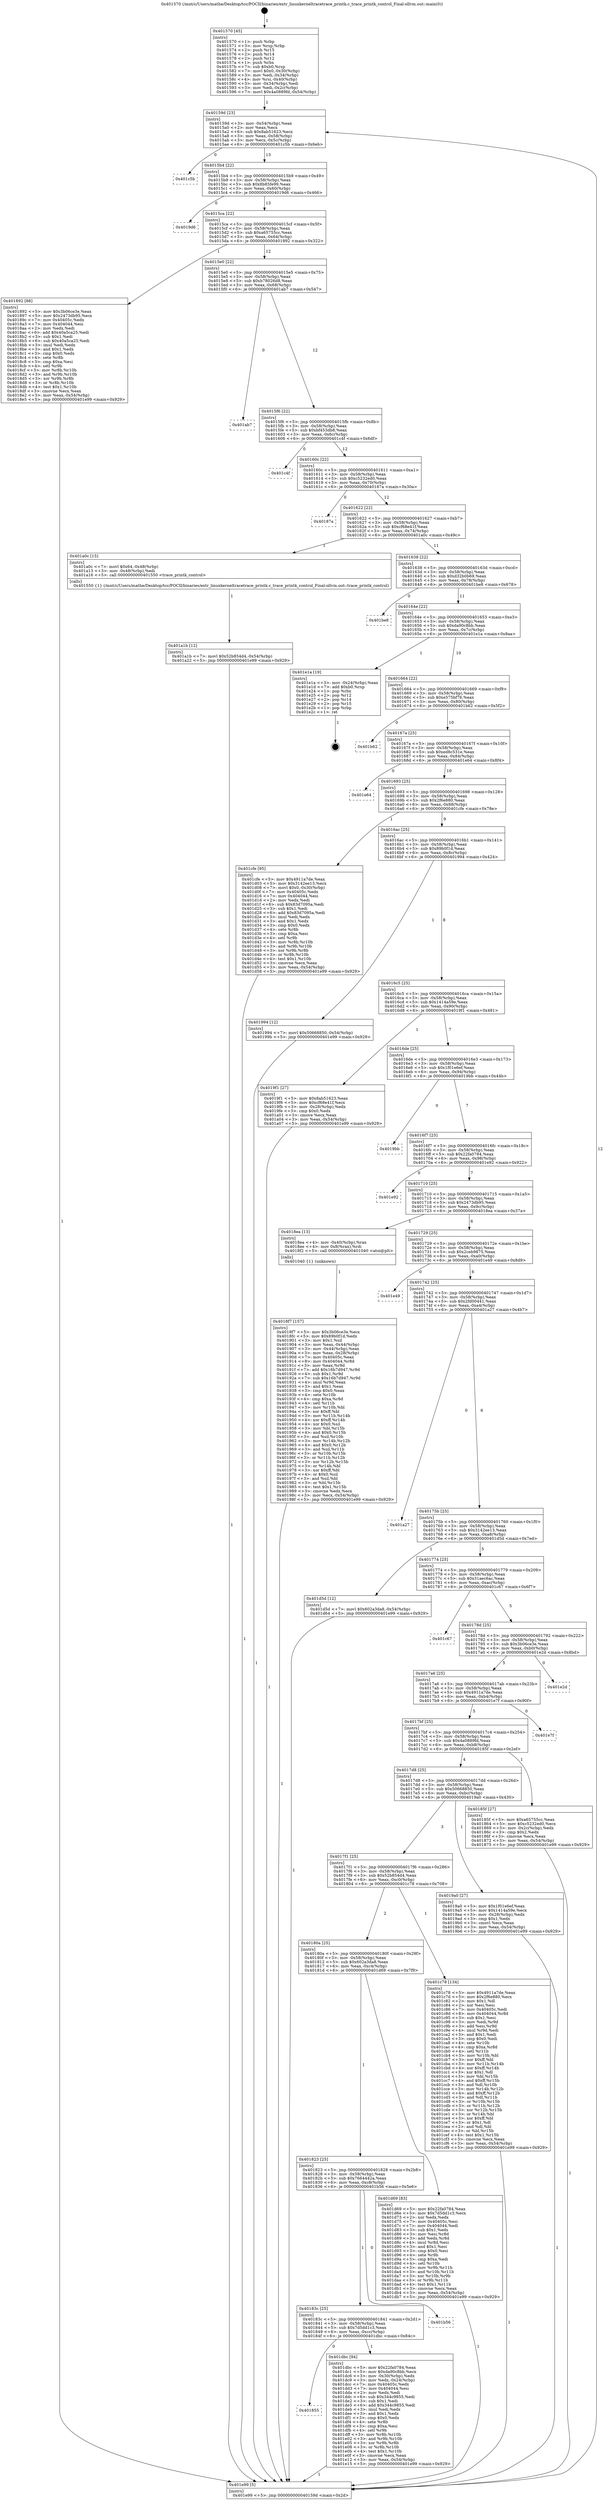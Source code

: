 digraph "0x401570" {
  label = "0x401570 (/mnt/c/Users/mathe/Desktop/tcc/POCII/binaries/extr_linuxkerneltracetrace_printk.c_trace_printk_control_Final-ollvm.out::main(0))"
  labelloc = "t"
  node[shape=record]

  Entry [label="",width=0.3,height=0.3,shape=circle,fillcolor=black,style=filled]
  "0x40159d" [label="{
     0x40159d [23]\l
     | [instrs]\l
     &nbsp;&nbsp;0x40159d \<+3\>: mov -0x54(%rbp),%eax\l
     &nbsp;&nbsp;0x4015a0 \<+2\>: mov %eax,%ecx\l
     &nbsp;&nbsp;0x4015a2 \<+6\>: sub $0x8ab51623,%ecx\l
     &nbsp;&nbsp;0x4015a8 \<+3\>: mov %eax,-0x58(%rbp)\l
     &nbsp;&nbsp;0x4015ab \<+3\>: mov %ecx,-0x5c(%rbp)\l
     &nbsp;&nbsp;0x4015ae \<+6\>: je 0000000000401c5b \<main+0x6eb\>\l
  }"]
  "0x401c5b" [label="{
     0x401c5b\l
  }", style=dashed]
  "0x4015b4" [label="{
     0x4015b4 [22]\l
     | [instrs]\l
     &nbsp;&nbsp;0x4015b4 \<+5\>: jmp 00000000004015b9 \<main+0x49\>\l
     &nbsp;&nbsp;0x4015b9 \<+3\>: mov -0x58(%rbp),%eax\l
     &nbsp;&nbsp;0x4015bc \<+5\>: sub $0x8b85fe99,%eax\l
     &nbsp;&nbsp;0x4015c1 \<+3\>: mov %eax,-0x60(%rbp)\l
     &nbsp;&nbsp;0x4015c4 \<+6\>: je 00000000004019d6 \<main+0x466\>\l
  }"]
  Exit [label="",width=0.3,height=0.3,shape=circle,fillcolor=black,style=filled,peripheries=2]
  "0x4019d6" [label="{
     0x4019d6\l
  }", style=dashed]
  "0x4015ca" [label="{
     0x4015ca [22]\l
     | [instrs]\l
     &nbsp;&nbsp;0x4015ca \<+5\>: jmp 00000000004015cf \<main+0x5f\>\l
     &nbsp;&nbsp;0x4015cf \<+3\>: mov -0x58(%rbp),%eax\l
     &nbsp;&nbsp;0x4015d2 \<+5\>: sub $0xa65755cc,%eax\l
     &nbsp;&nbsp;0x4015d7 \<+3\>: mov %eax,-0x64(%rbp)\l
     &nbsp;&nbsp;0x4015da \<+6\>: je 0000000000401892 \<main+0x322\>\l
  }"]
  "0x401855" [label="{
     0x401855\l
  }", style=dashed]
  "0x401892" [label="{
     0x401892 [88]\l
     | [instrs]\l
     &nbsp;&nbsp;0x401892 \<+5\>: mov $0x3b06ce3e,%eax\l
     &nbsp;&nbsp;0x401897 \<+5\>: mov $0x2473db95,%ecx\l
     &nbsp;&nbsp;0x40189c \<+7\>: mov 0x40405c,%edx\l
     &nbsp;&nbsp;0x4018a3 \<+7\>: mov 0x404044,%esi\l
     &nbsp;&nbsp;0x4018aa \<+2\>: mov %edx,%edi\l
     &nbsp;&nbsp;0x4018ac \<+6\>: add $0x40a5ca25,%edi\l
     &nbsp;&nbsp;0x4018b2 \<+3\>: sub $0x1,%edi\l
     &nbsp;&nbsp;0x4018b5 \<+6\>: sub $0x40a5ca25,%edi\l
     &nbsp;&nbsp;0x4018bb \<+3\>: imul %edi,%edx\l
     &nbsp;&nbsp;0x4018be \<+3\>: and $0x1,%edx\l
     &nbsp;&nbsp;0x4018c1 \<+3\>: cmp $0x0,%edx\l
     &nbsp;&nbsp;0x4018c4 \<+4\>: sete %r8b\l
     &nbsp;&nbsp;0x4018c8 \<+3\>: cmp $0xa,%esi\l
     &nbsp;&nbsp;0x4018cb \<+4\>: setl %r9b\l
     &nbsp;&nbsp;0x4018cf \<+3\>: mov %r8b,%r10b\l
     &nbsp;&nbsp;0x4018d2 \<+3\>: and %r9b,%r10b\l
     &nbsp;&nbsp;0x4018d5 \<+3\>: xor %r9b,%r8b\l
     &nbsp;&nbsp;0x4018d8 \<+3\>: or %r8b,%r10b\l
     &nbsp;&nbsp;0x4018db \<+4\>: test $0x1,%r10b\l
     &nbsp;&nbsp;0x4018df \<+3\>: cmovne %ecx,%eax\l
     &nbsp;&nbsp;0x4018e2 \<+3\>: mov %eax,-0x54(%rbp)\l
     &nbsp;&nbsp;0x4018e5 \<+5\>: jmp 0000000000401e99 \<main+0x929\>\l
  }"]
  "0x4015e0" [label="{
     0x4015e0 [22]\l
     | [instrs]\l
     &nbsp;&nbsp;0x4015e0 \<+5\>: jmp 00000000004015e5 \<main+0x75\>\l
     &nbsp;&nbsp;0x4015e5 \<+3\>: mov -0x58(%rbp),%eax\l
     &nbsp;&nbsp;0x4015e8 \<+5\>: sub $0xb78026d8,%eax\l
     &nbsp;&nbsp;0x4015ed \<+3\>: mov %eax,-0x68(%rbp)\l
     &nbsp;&nbsp;0x4015f0 \<+6\>: je 0000000000401ab7 \<main+0x547\>\l
  }"]
  "0x401dbc" [label="{
     0x401dbc [94]\l
     | [instrs]\l
     &nbsp;&nbsp;0x401dbc \<+5\>: mov $0x22fa0784,%eax\l
     &nbsp;&nbsp;0x401dc1 \<+5\>: mov $0xda90c8bb,%ecx\l
     &nbsp;&nbsp;0x401dc6 \<+3\>: mov -0x30(%rbp),%edx\l
     &nbsp;&nbsp;0x401dc9 \<+3\>: mov %edx,-0x24(%rbp)\l
     &nbsp;&nbsp;0x401dcc \<+7\>: mov 0x40405c,%edx\l
     &nbsp;&nbsp;0x401dd3 \<+7\>: mov 0x404044,%esi\l
     &nbsp;&nbsp;0x401dda \<+2\>: mov %edx,%edi\l
     &nbsp;&nbsp;0x401ddc \<+6\>: sub $0x344c9855,%edi\l
     &nbsp;&nbsp;0x401de2 \<+3\>: sub $0x1,%edi\l
     &nbsp;&nbsp;0x401de5 \<+6\>: add $0x344c9855,%edi\l
     &nbsp;&nbsp;0x401deb \<+3\>: imul %edi,%edx\l
     &nbsp;&nbsp;0x401dee \<+3\>: and $0x1,%edx\l
     &nbsp;&nbsp;0x401df1 \<+3\>: cmp $0x0,%edx\l
     &nbsp;&nbsp;0x401df4 \<+4\>: sete %r8b\l
     &nbsp;&nbsp;0x401df8 \<+3\>: cmp $0xa,%esi\l
     &nbsp;&nbsp;0x401dfb \<+4\>: setl %r9b\l
     &nbsp;&nbsp;0x401dff \<+3\>: mov %r8b,%r10b\l
     &nbsp;&nbsp;0x401e02 \<+3\>: and %r9b,%r10b\l
     &nbsp;&nbsp;0x401e05 \<+3\>: xor %r9b,%r8b\l
     &nbsp;&nbsp;0x401e08 \<+3\>: or %r8b,%r10b\l
     &nbsp;&nbsp;0x401e0b \<+4\>: test $0x1,%r10b\l
     &nbsp;&nbsp;0x401e0f \<+3\>: cmovne %ecx,%eax\l
     &nbsp;&nbsp;0x401e12 \<+3\>: mov %eax,-0x54(%rbp)\l
     &nbsp;&nbsp;0x401e15 \<+5\>: jmp 0000000000401e99 \<main+0x929\>\l
  }"]
  "0x401ab7" [label="{
     0x401ab7\l
  }", style=dashed]
  "0x4015f6" [label="{
     0x4015f6 [22]\l
     | [instrs]\l
     &nbsp;&nbsp;0x4015f6 \<+5\>: jmp 00000000004015fb \<main+0x8b\>\l
     &nbsp;&nbsp;0x4015fb \<+3\>: mov -0x58(%rbp),%eax\l
     &nbsp;&nbsp;0x4015fe \<+5\>: sub $0xbf453db8,%eax\l
     &nbsp;&nbsp;0x401603 \<+3\>: mov %eax,-0x6c(%rbp)\l
     &nbsp;&nbsp;0x401606 \<+6\>: je 0000000000401c4f \<main+0x6df\>\l
  }"]
  "0x40183c" [label="{
     0x40183c [25]\l
     | [instrs]\l
     &nbsp;&nbsp;0x40183c \<+5\>: jmp 0000000000401841 \<main+0x2d1\>\l
     &nbsp;&nbsp;0x401841 \<+3\>: mov -0x58(%rbp),%eax\l
     &nbsp;&nbsp;0x401844 \<+5\>: sub $0x7d5dd1c3,%eax\l
     &nbsp;&nbsp;0x401849 \<+6\>: mov %eax,-0xcc(%rbp)\l
     &nbsp;&nbsp;0x40184f \<+6\>: je 0000000000401dbc \<main+0x84c\>\l
  }"]
  "0x401c4f" [label="{
     0x401c4f\l
  }", style=dashed]
  "0x40160c" [label="{
     0x40160c [22]\l
     | [instrs]\l
     &nbsp;&nbsp;0x40160c \<+5\>: jmp 0000000000401611 \<main+0xa1\>\l
     &nbsp;&nbsp;0x401611 \<+3\>: mov -0x58(%rbp),%eax\l
     &nbsp;&nbsp;0x401614 \<+5\>: sub $0xc5232ed0,%eax\l
     &nbsp;&nbsp;0x401619 \<+3\>: mov %eax,-0x70(%rbp)\l
     &nbsp;&nbsp;0x40161c \<+6\>: je 000000000040187a \<main+0x30a\>\l
  }"]
  "0x401b56" [label="{
     0x401b56\l
  }", style=dashed]
  "0x40187a" [label="{
     0x40187a\l
  }", style=dashed]
  "0x401622" [label="{
     0x401622 [22]\l
     | [instrs]\l
     &nbsp;&nbsp;0x401622 \<+5\>: jmp 0000000000401627 \<main+0xb7\>\l
     &nbsp;&nbsp;0x401627 \<+3\>: mov -0x58(%rbp),%eax\l
     &nbsp;&nbsp;0x40162a \<+5\>: sub $0xcf68e41f,%eax\l
     &nbsp;&nbsp;0x40162f \<+3\>: mov %eax,-0x74(%rbp)\l
     &nbsp;&nbsp;0x401632 \<+6\>: je 0000000000401a0c \<main+0x49c\>\l
  }"]
  "0x401823" [label="{
     0x401823 [25]\l
     | [instrs]\l
     &nbsp;&nbsp;0x401823 \<+5\>: jmp 0000000000401828 \<main+0x2b8\>\l
     &nbsp;&nbsp;0x401828 \<+3\>: mov -0x58(%rbp),%eax\l
     &nbsp;&nbsp;0x40182b \<+5\>: sub $0x7664442a,%eax\l
     &nbsp;&nbsp;0x401830 \<+6\>: mov %eax,-0xc8(%rbp)\l
     &nbsp;&nbsp;0x401836 \<+6\>: je 0000000000401b56 \<main+0x5e6\>\l
  }"]
  "0x401a0c" [label="{
     0x401a0c [15]\l
     | [instrs]\l
     &nbsp;&nbsp;0x401a0c \<+7\>: movl $0x64,-0x48(%rbp)\l
     &nbsp;&nbsp;0x401a13 \<+3\>: mov -0x48(%rbp),%edi\l
     &nbsp;&nbsp;0x401a16 \<+5\>: call 0000000000401550 \<trace_printk_control\>\l
     | [calls]\l
     &nbsp;&nbsp;0x401550 \{1\} (/mnt/c/Users/mathe/Desktop/tcc/POCII/binaries/extr_linuxkerneltracetrace_printk.c_trace_printk_control_Final-ollvm.out::trace_printk_control)\l
  }"]
  "0x401638" [label="{
     0x401638 [22]\l
     | [instrs]\l
     &nbsp;&nbsp;0x401638 \<+5\>: jmp 000000000040163d \<main+0xcd\>\l
     &nbsp;&nbsp;0x40163d \<+3\>: mov -0x58(%rbp),%eax\l
     &nbsp;&nbsp;0x401640 \<+5\>: sub $0xd32b0b69,%eax\l
     &nbsp;&nbsp;0x401645 \<+3\>: mov %eax,-0x78(%rbp)\l
     &nbsp;&nbsp;0x401648 \<+6\>: je 0000000000401be8 \<main+0x678\>\l
  }"]
  "0x401d69" [label="{
     0x401d69 [83]\l
     | [instrs]\l
     &nbsp;&nbsp;0x401d69 \<+5\>: mov $0x22fa0784,%eax\l
     &nbsp;&nbsp;0x401d6e \<+5\>: mov $0x7d5dd1c3,%ecx\l
     &nbsp;&nbsp;0x401d73 \<+2\>: xor %edx,%edx\l
     &nbsp;&nbsp;0x401d75 \<+7\>: mov 0x40405c,%esi\l
     &nbsp;&nbsp;0x401d7c \<+7\>: mov 0x404044,%edi\l
     &nbsp;&nbsp;0x401d83 \<+3\>: sub $0x1,%edx\l
     &nbsp;&nbsp;0x401d86 \<+3\>: mov %esi,%r8d\l
     &nbsp;&nbsp;0x401d89 \<+3\>: add %edx,%r8d\l
     &nbsp;&nbsp;0x401d8c \<+4\>: imul %r8d,%esi\l
     &nbsp;&nbsp;0x401d90 \<+3\>: and $0x1,%esi\l
     &nbsp;&nbsp;0x401d93 \<+3\>: cmp $0x0,%esi\l
     &nbsp;&nbsp;0x401d96 \<+4\>: sete %r9b\l
     &nbsp;&nbsp;0x401d9a \<+3\>: cmp $0xa,%edi\l
     &nbsp;&nbsp;0x401d9d \<+4\>: setl %r10b\l
     &nbsp;&nbsp;0x401da1 \<+3\>: mov %r9b,%r11b\l
     &nbsp;&nbsp;0x401da4 \<+3\>: and %r10b,%r11b\l
     &nbsp;&nbsp;0x401da7 \<+3\>: xor %r10b,%r9b\l
     &nbsp;&nbsp;0x401daa \<+3\>: or %r9b,%r11b\l
     &nbsp;&nbsp;0x401dad \<+4\>: test $0x1,%r11b\l
     &nbsp;&nbsp;0x401db1 \<+3\>: cmovne %ecx,%eax\l
     &nbsp;&nbsp;0x401db4 \<+3\>: mov %eax,-0x54(%rbp)\l
     &nbsp;&nbsp;0x401db7 \<+5\>: jmp 0000000000401e99 \<main+0x929\>\l
  }"]
  "0x401be8" [label="{
     0x401be8\l
  }", style=dashed]
  "0x40164e" [label="{
     0x40164e [22]\l
     | [instrs]\l
     &nbsp;&nbsp;0x40164e \<+5\>: jmp 0000000000401653 \<main+0xe3\>\l
     &nbsp;&nbsp;0x401653 \<+3\>: mov -0x58(%rbp),%eax\l
     &nbsp;&nbsp;0x401656 \<+5\>: sub $0xda90c8bb,%eax\l
     &nbsp;&nbsp;0x40165b \<+3\>: mov %eax,-0x7c(%rbp)\l
     &nbsp;&nbsp;0x40165e \<+6\>: je 0000000000401e1a \<main+0x8aa\>\l
  }"]
  "0x40180a" [label="{
     0x40180a [25]\l
     | [instrs]\l
     &nbsp;&nbsp;0x40180a \<+5\>: jmp 000000000040180f \<main+0x29f\>\l
     &nbsp;&nbsp;0x40180f \<+3\>: mov -0x58(%rbp),%eax\l
     &nbsp;&nbsp;0x401812 \<+5\>: sub $0x602a3da8,%eax\l
     &nbsp;&nbsp;0x401817 \<+6\>: mov %eax,-0xc4(%rbp)\l
     &nbsp;&nbsp;0x40181d \<+6\>: je 0000000000401d69 \<main+0x7f9\>\l
  }"]
  "0x401e1a" [label="{
     0x401e1a [19]\l
     | [instrs]\l
     &nbsp;&nbsp;0x401e1a \<+3\>: mov -0x24(%rbp),%eax\l
     &nbsp;&nbsp;0x401e1d \<+7\>: add $0xb0,%rsp\l
     &nbsp;&nbsp;0x401e24 \<+1\>: pop %rbx\l
     &nbsp;&nbsp;0x401e25 \<+2\>: pop %r12\l
     &nbsp;&nbsp;0x401e27 \<+2\>: pop %r14\l
     &nbsp;&nbsp;0x401e29 \<+2\>: pop %r15\l
     &nbsp;&nbsp;0x401e2b \<+1\>: pop %rbp\l
     &nbsp;&nbsp;0x401e2c \<+1\>: ret\l
  }"]
  "0x401664" [label="{
     0x401664 [22]\l
     | [instrs]\l
     &nbsp;&nbsp;0x401664 \<+5\>: jmp 0000000000401669 \<main+0xf9\>\l
     &nbsp;&nbsp;0x401669 \<+3\>: mov -0x58(%rbp),%eax\l
     &nbsp;&nbsp;0x40166c \<+5\>: sub $0xe575bf76,%eax\l
     &nbsp;&nbsp;0x401671 \<+3\>: mov %eax,-0x80(%rbp)\l
     &nbsp;&nbsp;0x401674 \<+6\>: je 0000000000401b62 \<main+0x5f2\>\l
  }"]
  "0x401c78" [label="{
     0x401c78 [134]\l
     | [instrs]\l
     &nbsp;&nbsp;0x401c78 \<+5\>: mov $0x4911a7de,%eax\l
     &nbsp;&nbsp;0x401c7d \<+5\>: mov $0x2f6e880,%ecx\l
     &nbsp;&nbsp;0x401c82 \<+2\>: mov $0x1,%dl\l
     &nbsp;&nbsp;0x401c84 \<+2\>: xor %esi,%esi\l
     &nbsp;&nbsp;0x401c86 \<+7\>: mov 0x40405c,%edi\l
     &nbsp;&nbsp;0x401c8d \<+8\>: mov 0x404044,%r8d\l
     &nbsp;&nbsp;0x401c95 \<+3\>: sub $0x1,%esi\l
     &nbsp;&nbsp;0x401c98 \<+3\>: mov %edi,%r9d\l
     &nbsp;&nbsp;0x401c9b \<+3\>: add %esi,%r9d\l
     &nbsp;&nbsp;0x401c9e \<+4\>: imul %r9d,%edi\l
     &nbsp;&nbsp;0x401ca2 \<+3\>: and $0x1,%edi\l
     &nbsp;&nbsp;0x401ca5 \<+3\>: cmp $0x0,%edi\l
     &nbsp;&nbsp;0x401ca8 \<+4\>: sete %r10b\l
     &nbsp;&nbsp;0x401cac \<+4\>: cmp $0xa,%r8d\l
     &nbsp;&nbsp;0x401cb0 \<+4\>: setl %r11b\l
     &nbsp;&nbsp;0x401cb4 \<+3\>: mov %r10b,%bl\l
     &nbsp;&nbsp;0x401cb7 \<+3\>: xor $0xff,%bl\l
     &nbsp;&nbsp;0x401cba \<+3\>: mov %r11b,%r14b\l
     &nbsp;&nbsp;0x401cbd \<+4\>: xor $0xff,%r14b\l
     &nbsp;&nbsp;0x401cc1 \<+3\>: xor $0x1,%dl\l
     &nbsp;&nbsp;0x401cc4 \<+3\>: mov %bl,%r15b\l
     &nbsp;&nbsp;0x401cc7 \<+4\>: and $0xff,%r15b\l
     &nbsp;&nbsp;0x401ccb \<+3\>: and %dl,%r10b\l
     &nbsp;&nbsp;0x401cce \<+3\>: mov %r14b,%r12b\l
     &nbsp;&nbsp;0x401cd1 \<+4\>: and $0xff,%r12b\l
     &nbsp;&nbsp;0x401cd5 \<+3\>: and %dl,%r11b\l
     &nbsp;&nbsp;0x401cd8 \<+3\>: or %r10b,%r15b\l
     &nbsp;&nbsp;0x401cdb \<+3\>: or %r11b,%r12b\l
     &nbsp;&nbsp;0x401cde \<+3\>: xor %r12b,%r15b\l
     &nbsp;&nbsp;0x401ce1 \<+3\>: or %r14b,%bl\l
     &nbsp;&nbsp;0x401ce4 \<+3\>: xor $0xff,%bl\l
     &nbsp;&nbsp;0x401ce7 \<+3\>: or $0x1,%dl\l
     &nbsp;&nbsp;0x401cea \<+2\>: and %dl,%bl\l
     &nbsp;&nbsp;0x401cec \<+3\>: or %bl,%r15b\l
     &nbsp;&nbsp;0x401cef \<+4\>: test $0x1,%r15b\l
     &nbsp;&nbsp;0x401cf3 \<+3\>: cmovne %ecx,%eax\l
     &nbsp;&nbsp;0x401cf6 \<+3\>: mov %eax,-0x54(%rbp)\l
     &nbsp;&nbsp;0x401cf9 \<+5\>: jmp 0000000000401e99 \<main+0x929\>\l
  }"]
  "0x401b62" [label="{
     0x401b62\l
  }", style=dashed]
  "0x40167a" [label="{
     0x40167a [25]\l
     | [instrs]\l
     &nbsp;&nbsp;0x40167a \<+5\>: jmp 000000000040167f \<main+0x10f\>\l
     &nbsp;&nbsp;0x40167f \<+3\>: mov -0x58(%rbp),%eax\l
     &nbsp;&nbsp;0x401682 \<+5\>: sub $0xed8c531e,%eax\l
     &nbsp;&nbsp;0x401687 \<+6\>: mov %eax,-0x84(%rbp)\l
     &nbsp;&nbsp;0x40168d \<+6\>: je 0000000000401e64 \<main+0x8f4\>\l
  }"]
  "0x401a1b" [label="{
     0x401a1b [12]\l
     | [instrs]\l
     &nbsp;&nbsp;0x401a1b \<+7\>: movl $0x52b854d4,-0x54(%rbp)\l
     &nbsp;&nbsp;0x401a22 \<+5\>: jmp 0000000000401e99 \<main+0x929\>\l
  }"]
  "0x401e64" [label="{
     0x401e64\l
  }", style=dashed]
  "0x401693" [label="{
     0x401693 [25]\l
     | [instrs]\l
     &nbsp;&nbsp;0x401693 \<+5\>: jmp 0000000000401698 \<main+0x128\>\l
     &nbsp;&nbsp;0x401698 \<+3\>: mov -0x58(%rbp),%eax\l
     &nbsp;&nbsp;0x40169b \<+5\>: sub $0x2f6e880,%eax\l
     &nbsp;&nbsp;0x4016a0 \<+6\>: mov %eax,-0x88(%rbp)\l
     &nbsp;&nbsp;0x4016a6 \<+6\>: je 0000000000401cfe \<main+0x78e\>\l
  }"]
  "0x4017f1" [label="{
     0x4017f1 [25]\l
     | [instrs]\l
     &nbsp;&nbsp;0x4017f1 \<+5\>: jmp 00000000004017f6 \<main+0x286\>\l
     &nbsp;&nbsp;0x4017f6 \<+3\>: mov -0x58(%rbp),%eax\l
     &nbsp;&nbsp;0x4017f9 \<+5\>: sub $0x52b854d4,%eax\l
     &nbsp;&nbsp;0x4017fe \<+6\>: mov %eax,-0xc0(%rbp)\l
     &nbsp;&nbsp;0x401804 \<+6\>: je 0000000000401c78 \<main+0x708\>\l
  }"]
  "0x401cfe" [label="{
     0x401cfe [95]\l
     | [instrs]\l
     &nbsp;&nbsp;0x401cfe \<+5\>: mov $0x4911a7de,%eax\l
     &nbsp;&nbsp;0x401d03 \<+5\>: mov $0x3142ee13,%ecx\l
     &nbsp;&nbsp;0x401d08 \<+7\>: movl $0x0,-0x30(%rbp)\l
     &nbsp;&nbsp;0x401d0f \<+7\>: mov 0x40405c,%edx\l
     &nbsp;&nbsp;0x401d16 \<+7\>: mov 0x404044,%esi\l
     &nbsp;&nbsp;0x401d1d \<+2\>: mov %edx,%edi\l
     &nbsp;&nbsp;0x401d1f \<+6\>: sub $0x83d7095a,%edi\l
     &nbsp;&nbsp;0x401d25 \<+3\>: sub $0x1,%edi\l
     &nbsp;&nbsp;0x401d28 \<+6\>: add $0x83d7095a,%edi\l
     &nbsp;&nbsp;0x401d2e \<+3\>: imul %edi,%edx\l
     &nbsp;&nbsp;0x401d31 \<+3\>: and $0x1,%edx\l
     &nbsp;&nbsp;0x401d34 \<+3\>: cmp $0x0,%edx\l
     &nbsp;&nbsp;0x401d37 \<+4\>: sete %r8b\l
     &nbsp;&nbsp;0x401d3b \<+3\>: cmp $0xa,%esi\l
     &nbsp;&nbsp;0x401d3e \<+4\>: setl %r9b\l
     &nbsp;&nbsp;0x401d42 \<+3\>: mov %r8b,%r10b\l
     &nbsp;&nbsp;0x401d45 \<+3\>: and %r9b,%r10b\l
     &nbsp;&nbsp;0x401d48 \<+3\>: xor %r9b,%r8b\l
     &nbsp;&nbsp;0x401d4b \<+3\>: or %r8b,%r10b\l
     &nbsp;&nbsp;0x401d4e \<+4\>: test $0x1,%r10b\l
     &nbsp;&nbsp;0x401d52 \<+3\>: cmovne %ecx,%eax\l
     &nbsp;&nbsp;0x401d55 \<+3\>: mov %eax,-0x54(%rbp)\l
     &nbsp;&nbsp;0x401d58 \<+5\>: jmp 0000000000401e99 \<main+0x929\>\l
  }"]
  "0x4016ac" [label="{
     0x4016ac [25]\l
     | [instrs]\l
     &nbsp;&nbsp;0x4016ac \<+5\>: jmp 00000000004016b1 \<main+0x141\>\l
     &nbsp;&nbsp;0x4016b1 \<+3\>: mov -0x58(%rbp),%eax\l
     &nbsp;&nbsp;0x4016b4 \<+5\>: sub $0x89b0f1d,%eax\l
     &nbsp;&nbsp;0x4016b9 \<+6\>: mov %eax,-0x8c(%rbp)\l
     &nbsp;&nbsp;0x4016bf \<+6\>: je 0000000000401994 \<main+0x424\>\l
  }"]
  "0x4019a0" [label="{
     0x4019a0 [27]\l
     | [instrs]\l
     &nbsp;&nbsp;0x4019a0 \<+5\>: mov $0x1f01e6ef,%eax\l
     &nbsp;&nbsp;0x4019a5 \<+5\>: mov $0x1414a59e,%ecx\l
     &nbsp;&nbsp;0x4019aa \<+3\>: mov -0x28(%rbp),%edx\l
     &nbsp;&nbsp;0x4019ad \<+3\>: cmp $0x1,%edx\l
     &nbsp;&nbsp;0x4019b0 \<+3\>: cmovl %ecx,%eax\l
     &nbsp;&nbsp;0x4019b3 \<+3\>: mov %eax,-0x54(%rbp)\l
     &nbsp;&nbsp;0x4019b6 \<+5\>: jmp 0000000000401e99 \<main+0x929\>\l
  }"]
  "0x401994" [label="{
     0x401994 [12]\l
     | [instrs]\l
     &nbsp;&nbsp;0x401994 \<+7\>: movl $0x50668850,-0x54(%rbp)\l
     &nbsp;&nbsp;0x40199b \<+5\>: jmp 0000000000401e99 \<main+0x929\>\l
  }"]
  "0x4016c5" [label="{
     0x4016c5 [25]\l
     | [instrs]\l
     &nbsp;&nbsp;0x4016c5 \<+5\>: jmp 00000000004016ca \<main+0x15a\>\l
     &nbsp;&nbsp;0x4016ca \<+3\>: mov -0x58(%rbp),%eax\l
     &nbsp;&nbsp;0x4016cd \<+5\>: sub $0x1414a59e,%eax\l
     &nbsp;&nbsp;0x4016d2 \<+6\>: mov %eax,-0x90(%rbp)\l
     &nbsp;&nbsp;0x4016d8 \<+6\>: je 00000000004019f1 \<main+0x481\>\l
  }"]
  "0x4018f7" [label="{
     0x4018f7 [157]\l
     | [instrs]\l
     &nbsp;&nbsp;0x4018f7 \<+5\>: mov $0x3b06ce3e,%ecx\l
     &nbsp;&nbsp;0x4018fc \<+5\>: mov $0x89b0f1d,%edx\l
     &nbsp;&nbsp;0x401901 \<+3\>: mov $0x1,%sil\l
     &nbsp;&nbsp;0x401904 \<+3\>: mov %eax,-0x44(%rbp)\l
     &nbsp;&nbsp;0x401907 \<+3\>: mov -0x44(%rbp),%eax\l
     &nbsp;&nbsp;0x40190a \<+3\>: mov %eax,-0x28(%rbp)\l
     &nbsp;&nbsp;0x40190d \<+7\>: mov 0x40405c,%eax\l
     &nbsp;&nbsp;0x401914 \<+8\>: mov 0x404044,%r8d\l
     &nbsp;&nbsp;0x40191c \<+3\>: mov %eax,%r9d\l
     &nbsp;&nbsp;0x40191f \<+7\>: add $0x16b7d947,%r9d\l
     &nbsp;&nbsp;0x401926 \<+4\>: sub $0x1,%r9d\l
     &nbsp;&nbsp;0x40192a \<+7\>: sub $0x16b7d947,%r9d\l
     &nbsp;&nbsp;0x401931 \<+4\>: imul %r9d,%eax\l
     &nbsp;&nbsp;0x401935 \<+3\>: and $0x1,%eax\l
     &nbsp;&nbsp;0x401938 \<+3\>: cmp $0x0,%eax\l
     &nbsp;&nbsp;0x40193b \<+4\>: sete %r10b\l
     &nbsp;&nbsp;0x40193f \<+4\>: cmp $0xa,%r8d\l
     &nbsp;&nbsp;0x401943 \<+4\>: setl %r11b\l
     &nbsp;&nbsp;0x401947 \<+3\>: mov %r10b,%bl\l
     &nbsp;&nbsp;0x40194a \<+3\>: xor $0xff,%bl\l
     &nbsp;&nbsp;0x40194d \<+3\>: mov %r11b,%r14b\l
     &nbsp;&nbsp;0x401950 \<+4\>: xor $0xff,%r14b\l
     &nbsp;&nbsp;0x401954 \<+4\>: xor $0x0,%sil\l
     &nbsp;&nbsp;0x401958 \<+3\>: mov %bl,%r15b\l
     &nbsp;&nbsp;0x40195b \<+4\>: and $0x0,%r15b\l
     &nbsp;&nbsp;0x40195f \<+3\>: and %sil,%r10b\l
     &nbsp;&nbsp;0x401962 \<+3\>: mov %r14b,%r12b\l
     &nbsp;&nbsp;0x401965 \<+4\>: and $0x0,%r12b\l
     &nbsp;&nbsp;0x401969 \<+3\>: and %sil,%r11b\l
     &nbsp;&nbsp;0x40196c \<+3\>: or %r10b,%r15b\l
     &nbsp;&nbsp;0x40196f \<+3\>: or %r11b,%r12b\l
     &nbsp;&nbsp;0x401972 \<+3\>: xor %r12b,%r15b\l
     &nbsp;&nbsp;0x401975 \<+3\>: or %r14b,%bl\l
     &nbsp;&nbsp;0x401978 \<+3\>: xor $0xff,%bl\l
     &nbsp;&nbsp;0x40197b \<+4\>: or $0x0,%sil\l
     &nbsp;&nbsp;0x40197f \<+3\>: and %sil,%bl\l
     &nbsp;&nbsp;0x401982 \<+3\>: or %bl,%r15b\l
     &nbsp;&nbsp;0x401985 \<+4\>: test $0x1,%r15b\l
     &nbsp;&nbsp;0x401989 \<+3\>: cmovne %edx,%ecx\l
     &nbsp;&nbsp;0x40198c \<+3\>: mov %ecx,-0x54(%rbp)\l
     &nbsp;&nbsp;0x40198f \<+5\>: jmp 0000000000401e99 \<main+0x929\>\l
  }"]
  "0x4019f1" [label="{
     0x4019f1 [27]\l
     | [instrs]\l
     &nbsp;&nbsp;0x4019f1 \<+5\>: mov $0x8ab51623,%eax\l
     &nbsp;&nbsp;0x4019f6 \<+5\>: mov $0xcf68e41f,%ecx\l
     &nbsp;&nbsp;0x4019fb \<+3\>: mov -0x28(%rbp),%edx\l
     &nbsp;&nbsp;0x4019fe \<+3\>: cmp $0x0,%edx\l
     &nbsp;&nbsp;0x401a01 \<+3\>: cmove %ecx,%eax\l
     &nbsp;&nbsp;0x401a04 \<+3\>: mov %eax,-0x54(%rbp)\l
     &nbsp;&nbsp;0x401a07 \<+5\>: jmp 0000000000401e99 \<main+0x929\>\l
  }"]
  "0x4016de" [label="{
     0x4016de [25]\l
     | [instrs]\l
     &nbsp;&nbsp;0x4016de \<+5\>: jmp 00000000004016e3 \<main+0x173\>\l
     &nbsp;&nbsp;0x4016e3 \<+3\>: mov -0x58(%rbp),%eax\l
     &nbsp;&nbsp;0x4016e6 \<+5\>: sub $0x1f01e6ef,%eax\l
     &nbsp;&nbsp;0x4016eb \<+6\>: mov %eax,-0x94(%rbp)\l
     &nbsp;&nbsp;0x4016f1 \<+6\>: je 00000000004019bb \<main+0x44b\>\l
  }"]
  "0x401570" [label="{
     0x401570 [45]\l
     | [instrs]\l
     &nbsp;&nbsp;0x401570 \<+1\>: push %rbp\l
     &nbsp;&nbsp;0x401571 \<+3\>: mov %rsp,%rbp\l
     &nbsp;&nbsp;0x401574 \<+2\>: push %r15\l
     &nbsp;&nbsp;0x401576 \<+2\>: push %r14\l
     &nbsp;&nbsp;0x401578 \<+2\>: push %r12\l
     &nbsp;&nbsp;0x40157a \<+1\>: push %rbx\l
     &nbsp;&nbsp;0x40157b \<+7\>: sub $0xb0,%rsp\l
     &nbsp;&nbsp;0x401582 \<+7\>: movl $0x0,-0x30(%rbp)\l
     &nbsp;&nbsp;0x401589 \<+3\>: mov %edi,-0x34(%rbp)\l
     &nbsp;&nbsp;0x40158c \<+4\>: mov %rsi,-0x40(%rbp)\l
     &nbsp;&nbsp;0x401590 \<+3\>: mov -0x34(%rbp),%edi\l
     &nbsp;&nbsp;0x401593 \<+3\>: mov %edi,-0x2c(%rbp)\l
     &nbsp;&nbsp;0x401596 \<+7\>: movl $0x4a0889fd,-0x54(%rbp)\l
  }"]
  "0x4019bb" [label="{
     0x4019bb\l
  }", style=dashed]
  "0x4016f7" [label="{
     0x4016f7 [25]\l
     | [instrs]\l
     &nbsp;&nbsp;0x4016f7 \<+5\>: jmp 00000000004016fc \<main+0x18c\>\l
     &nbsp;&nbsp;0x4016fc \<+3\>: mov -0x58(%rbp),%eax\l
     &nbsp;&nbsp;0x4016ff \<+5\>: sub $0x22fa0784,%eax\l
     &nbsp;&nbsp;0x401704 \<+6\>: mov %eax,-0x98(%rbp)\l
     &nbsp;&nbsp;0x40170a \<+6\>: je 0000000000401e92 \<main+0x922\>\l
  }"]
  "0x401e99" [label="{
     0x401e99 [5]\l
     | [instrs]\l
     &nbsp;&nbsp;0x401e99 \<+5\>: jmp 000000000040159d \<main+0x2d\>\l
  }"]
  "0x401e92" [label="{
     0x401e92\l
  }", style=dashed]
  "0x401710" [label="{
     0x401710 [25]\l
     | [instrs]\l
     &nbsp;&nbsp;0x401710 \<+5\>: jmp 0000000000401715 \<main+0x1a5\>\l
     &nbsp;&nbsp;0x401715 \<+3\>: mov -0x58(%rbp),%eax\l
     &nbsp;&nbsp;0x401718 \<+5\>: sub $0x2473db95,%eax\l
     &nbsp;&nbsp;0x40171d \<+6\>: mov %eax,-0x9c(%rbp)\l
     &nbsp;&nbsp;0x401723 \<+6\>: je 00000000004018ea \<main+0x37a\>\l
  }"]
  "0x4017d8" [label="{
     0x4017d8 [25]\l
     | [instrs]\l
     &nbsp;&nbsp;0x4017d8 \<+5\>: jmp 00000000004017dd \<main+0x26d\>\l
     &nbsp;&nbsp;0x4017dd \<+3\>: mov -0x58(%rbp),%eax\l
     &nbsp;&nbsp;0x4017e0 \<+5\>: sub $0x50668850,%eax\l
     &nbsp;&nbsp;0x4017e5 \<+6\>: mov %eax,-0xbc(%rbp)\l
     &nbsp;&nbsp;0x4017eb \<+6\>: je 00000000004019a0 \<main+0x430\>\l
  }"]
  "0x4018ea" [label="{
     0x4018ea [13]\l
     | [instrs]\l
     &nbsp;&nbsp;0x4018ea \<+4\>: mov -0x40(%rbp),%rax\l
     &nbsp;&nbsp;0x4018ee \<+4\>: mov 0x8(%rax),%rdi\l
     &nbsp;&nbsp;0x4018f2 \<+5\>: call 0000000000401040 \<atoi@plt\>\l
     | [calls]\l
     &nbsp;&nbsp;0x401040 \{1\} (unknown)\l
  }"]
  "0x401729" [label="{
     0x401729 [25]\l
     | [instrs]\l
     &nbsp;&nbsp;0x401729 \<+5\>: jmp 000000000040172e \<main+0x1be\>\l
     &nbsp;&nbsp;0x40172e \<+3\>: mov -0x58(%rbp),%eax\l
     &nbsp;&nbsp;0x401731 \<+5\>: sub $0x2ceb9875,%eax\l
     &nbsp;&nbsp;0x401736 \<+6\>: mov %eax,-0xa0(%rbp)\l
     &nbsp;&nbsp;0x40173c \<+6\>: je 0000000000401e49 \<main+0x8d9\>\l
  }"]
  "0x40185f" [label="{
     0x40185f [27]\l
     | [instrs]\l
     &nbsp;&nbsp;0x40185f \<+5\>: mov $0xa65755cc,%eax\l
     &nbsp;&nbsp;0x401864 \<+5\>: mov $0xc5232ed0,%ecx\l
     &nbsp;&nbsp;0x401869 \<+3\>: mov -0x2c(%rbp),%edx\l
     &nbsp;&nbsp;0x40186c \<+3\>: cmp $0x2,%edx\l
     &nbsp;&nbsp;0x40186f \<+3\>: cmovne %ecx,%eax\l
     &nbsp;&nbsp;0x401872 \<+3\>: mov %eax,-0x54(%rbp)\l
     &nbsp;&nbsp;0x401875 \<+5\>: jmp 0000000000401e99 \<main+0x929\>\l
  }"]
  "0x401e49" [label="{
     0x401e49\l
  }", style=dashed]
  "0x401742" [label="{
     0x401742 [25]\l
     | [instrs]\l
     &nbsp;&nbsp;0x401742 \<+5\>: jmp 0000000000401747 \<main+0x1d7\>\l
     &nbsp;&nbsp;0x401747 \<+3\>: mov -0x58(%rbp),%eax\l
     &nbsp;&nbsp;0x40174a \<+5\>: sub $0x2fd00441,%eax\l
     &nbsp;&nbsp;0x40174f \<+6\>: mov %eax,-0xa4(%rbp)\l
     &nbsp;&nbsp;0x401755 \<+6\>: je 0000000000401a27 \<main+0x4b7\>\l
  }"]
  "0x4017bf" [label="{
     0x4017bf [25]\l
     | [instrs]\l
     &nbsp;&nbsp;0x4017bf \<+5\>: jmp 00000000004017c4 \<main+0x254\>\l
     &nbsp;&nbsp;0x4017c4 \<+3\>: mov -0x58(%rbp),%eax\l
     &nbsp;&nbsp;0x4017c7 \<+5\>: sub $0x4a0889fd,%eax\l
     &nbsp;&nbsp;0x4017cc \<+6\>: mov %eax,-0xb8(%rbp)\l
     &nbsp;&nbsp;0x4017d2 \<+6\>: je 000000000040185f \<main+0x2ef\>\l
  }"]
  "0x401a27" [label="{
     0x401a27\l
  }", style=dashed]
  "0x40175b" [label="{
     0x40175b [25]\l
     | [instrs]\l
     &nbsp;&nbsp;0x40175b \<+5\>: jmp 0000000000401760 \<main+0x1f0\>\l
     &nbsp;&nbsp;0x401760 \<+3\>: mov -0x58(%rbp),%eax\l
     &nbsp;&nbsp;0x401763 \<+5\>: sub $0x3142ee13,%eax\l
     &nbsp;&nbsp;0x401768 \<+6\>: mov %eax,-0xa8(%rbp)\l
     &nbsp;&nbsp;0x40176e \<+6\>: je 0000000000401d5d \<main+0x7ed\>\l
  }"]
  "0x401e7f" [label="{
     0x401e7f\l
  }", style=dashed]
  "0x401d5d" [label="{
     0x401d5d [12]\l
     | [instrs]\l
     &nbsp;&nbsp;0x401d5d \<+7\>: movl $0x602a3da8,-0x54(%rbp)\l
     &nbsp;&nbsp;0x401d64 \<+5\>: jmp 0000000000401e99 \<main+0x929\>\l
  }"]
  "0x401774" [label="{
     0x401774 [25]\l
     | [instrs]\l
     &nbsp;&nbsp;0x401774 \<+5\>: jmp 0000000000401779 \<main+0x209\>\l
     &nbsp;&nbsp;0x401779 \<+3\>: mov -0x58(%rbp),%eax\l
     &nbsp;&nbsp;0x40177c \<+5\>: sub $0x31aec6ac,%eax\l
     &nbsp;&nbsp;0x401781 \<+6\>: mov %eax,-0xac(%rbp)\l
     &nbsp;&nbsp;0x401787 \<+6\>: je 0000000000401c67 \<main+0x6f7\>\l
  }"]
  "0x4017a6" [label="{
     0x4017a6 [25]\l
     | [instrs]\l
     &nbsp;&nbsp;0x4017a6 \<+5\>: jmp 00000000004017ab \<main+0x23b\>\l
     &nbsp;&nbsp;0x4017ab \<+3\>: mov -0x58(%rbp),%eax\l
     &nbsp;&nbsp;0x4017ae \<+5\>: sub $0x4911a7de,%eax\l
     &nbsp;&nbsp;0x4017b3 \<+6\>: mov %eax,-0xb4(%rbp)\l
     &nbsp;&nbsp;0x4017b9 \<+6\>: je 0000000000401e7f \<main+0x90f\>\l
  }"]
  "0x401c67" [label="{
     0x401c67\l
  }", style=dashed]
  "0x40178d" [label="{
     0x40178d [25]\l
     | [instrs]\l
     &nbsp;&nbsp;0x40178d \<+5\>: jmp 0000000000401792 \<main+0x222\>\l
     &nbsp;&nbsp;0x401792 \<+3\>: mov -0x58(%rbp),%eax\l
     &nbsp;&nbsp;0x401795 \<+5\>: sub $0x3b06ce3e,%eax\l
     &nbsp;&nbsp;0x40179a \<+6\>: mov %eax,-0xb0(%rbp)\l
     &nbsp;&nbsp;0x4017a0 \<+6\>: je 0000000000401e2d \<main+0x8bd\>\l
  }"]
  "0x401e2d" [label="{
     0x401e2d\l
  }", style=dashed]
  Entry -> "0x401570" [label=" 1"]
  "0x40159d" -> "0x401c5b" [label=" 0"]
  "0x40159d" -> "0x4015b4" [label=" 13"]
  "0x401e1a" -> Exit [label=" 1"]
  "0x4015b4" -> "0x4019d6" [label=" 0"]
  "0x4015b4" -> "0x4015ca" [label=" 13"]
  "0x401dbc" -> "0x401e99" [label=" 1"]
  "0x4015ca" -> "0x401892" [label=" 1"]
  "0x4015ca" -> "0x4015e0" [label=" 12"]
  "0x40183c" -> "0x401855" [label=" 0"]
  "0x4015e0" -> "0x401ab7" [label=" 0"]
  "0x4015e0" -> "0x4015f6" [label=" 12"]
  "0x40183c" -> "0x401dbc" [label=" 1"]
  "0x4015f6" -> "0x401c4f" [label=" 0"]
  "0x4015f6" -> "0x40160c" [label=" 12"]
  "0x401823" -> "0x40183c" [label=" 1"]
  "0x40160c" -> "0x40187a" [label=" 0"]
  "0x40160c" -> "0x401622" [label=" 12"]
  "0x401823" -> "0x401b56" [label=" 0"]
  "0x401622" -> "0x401a0c" [label=" 1"]
  "0x401622" -> "0x401638" [label=" 11"]
  "0x401d69" -> "0x401e99" [label=" 1"]
  "0x401638" -> "0x401be8" [label=" 0"]
  "0x401638" -> "0x40164e" [label=" 11"]
  "0x40180a" -> "0x401823" [label=" 1"]
  "0x40164e" -> "0x401e1a" [label=" 1"]
  "0x40164e" -> "0x401664" [label=" 10"]
  "0x40180a" -> "0x401d69" [label=" 1"]
  "0x401664" -> "0x401b62" [label=" 0"]
  "0x401664" -> "0x40167a" [label=" 10"]
  "0x401d5d" -> "0x401e99" [label=" 1"]
  "0x40167a" -> "0x401e64" [label=" 0"]
  "0x40167a" -> "0x401693" [label=" 10"]
  "0x401c78" -> "0x401e99" [label=" 1"]
  "0x401693" -> "0x401cfe" [label=" 1"]
  "0x401693" -> "0x4016ac" [label=" 9"]
  "0x4017f1" -> "0x40180a" [label=" 2"]
  "0x4016ac" -> "0x401994" [label=" 1"]
  "0x4016ac" -> "0x4016c5" [label=" 8"]
  "0x4017f1" -> "0x401c78" [label=" 1"]
  "0x4016c5" -> "0x4019f1" [label=" 1"]
  "0x4016c5" -> "0x4016de" [label=" 7"]
  "0x401a1b" -> "0x401e99" [label=" 1"]
  "0x4016de" -> "0x4019bb" [label=" 0"]
  "0x4016de" -> "0x4016f7" [label=" 7"]
  "0x401a0c" -> "0x401a1b" [label=" 1"]
  "0x4016f7" -> "0x401e92" [label=" 0"]
  "0x4016f7" -> "0x401710" [label=" 7"]
  "0x4019f1" -> "0x401e99" [label=" 1"]
  "0x401710" -> "0x4018ea" [label=" 1"]
  "0x401710" -> "0x401729" [label=" 6"]
  "0x4019a0" -> "0x401e99" [label=" 1"]
  "0x401729" -> "0x401e49" [label=" 0"]
  "0x401729" -> "0x401742" [label=" 6"]
  "0x4017d8" -> "0x4017f1" [label=" 3"]
  "0x401742" -> "0x401a27" [label=" 0"]
  "0x401742" -> "0x40175b" [label=" 6"]
  "0x401cfe" -> "0x401e99" [label=" 1"]
  "0x40175b" -> "0x401d5d" [label=" 1"]
  "0x40175b" -> "0x401774" [label=" 5"]
  "0x401994" -> "0x401e99" [label=" 1"]
  "0x401774" -> "0x401c67" [label=" 0"]
  "0x401774" -> "0x40178d" [label=" 5"]
  "0x4018ea" -> "0x4018f7" [label=" 1"]
  "0x40178d" -> "0x401e2d" [label=" 0"]
  "0x40178d" -> "0x4017a6" [label=" 5"]
  "0x4018f7" -> "0x401e99" [label=" 1"]
  "0x4017a6" -> "0x401e7f" [label=" 0"]
  "0x4017a6" -> "0x4017bf" [label=" 5"]
  "0x4017d8" -> "0x4019a0" [label=" 1"]
  "0x4017bf" -> "0x40185f" [label=" 1"]
  "0x4017bf" -> "0x4017d8" [label=" 4"]
  "0x40185f" -> "0x401e99" [label=" 1"]
  "0x401570" -> "0x40159d" [label=" 1"]
  "0x401e99" -> "0x40159d" [label=" 12"]
  "0x401892" -> "0x401e99" [label=" 1"]
}
